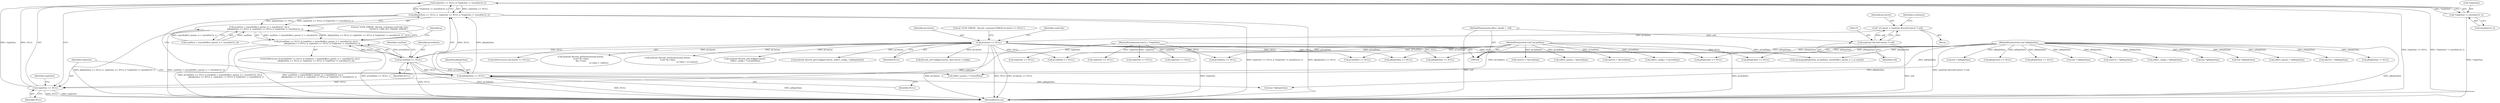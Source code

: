digraph "0_Android_aeea52da00d210587fb3ed895de3d5f2e0264c88_6@API" {
"1000374" [label="(Call,replySize == NULL || *replySize != sizeof(int32_t))"];
"1000375" [label="(Call,replySize == NULL)"];
"1000111" [label="(MethodParameterIn,uint32_t *replySize)"];
"1000371" [label="(Call,pReplyData == NULL)"];
"1000112" [label="(MethodParameterIn,void *pReplyData)"];
"1000359" [label="(Call,pCmdData == NULL)"];
"1000110" [label="(MethodParameterIn,void *pCmdData)"];
"1000127" [label="(Call,pContext == NULL)"];
"1000115" [label="(Call,* pContext = (android::ReverbContext *) self)"];
"1000117" [label="(Call,(android::ReverbContext *) self)"];
"1000107" [label="(MethodParameterIn,effect_handle_t  self)"];
"1000378" [label="(Call,*replySize != sizeof(int32_t))"];
"1000370" [label="(Call,pReplyData == NULL ||  replySize == NULL || *replySize != sizeof(int32_t))"];
"1000362" [label="(Call,(cmdSize < (sizeof(effect_param_t) + sizeof(int32_t))) ||\n                    pReplyData == NULL ||  replySize == NULL || *replySize != sizeof(int32_t))"];
"1000358" [label="(Call,pCmdData == NULL || (cmdSize < (sizeof(effect_param_t) + sizeof(int32_t))) ||\n                    pReplyData == NULL ||  replySize == NULL || *replySize != sizeof(int32_t))"];
"1000183" [label="(Call,replySize == NULL)"];
"1000377" [label="(Identifier,NULL)"];
"1000392" [label="(Call,(effect_param_t *) pCmdData)"];
"1000199" [label="(Call,(int *) pReplyData)"];
"1000113" [label="(Block,)"];
"1000115" [label="(Call,* pContext = (android::ReverbContext *) self)"];
"1000271" [label="(Call,pReplyData == NULL)"];
"1000431" [label="(Call,pReplyData == NULL)"];
"1000126" [label="(ControlStructure,if (pContext == NULL))"];
"1000543" [label="(Call,pCmdData == NULL)"];
"1000373" [label="(Identifier,NULL)"];
"1000211" [label="(Call,pReplyData == NULL)"];
"1000146" [label="(Call,replySize == NULL)"];
"1000668" [label="(MethodReturn,int)"];
"1000364" [label="(Identifier,cmdSize)"];
"1000410" [label="(Call,(int *)pReplyData)"];
"1000361" [label="(Identifier,NULL)"];
"1000372" [label="(Identifier,pReplyData)"];
"1000381" [label="(Call,sizeof(int32_t))"];
"1000379" [label="(Call,*replySize)"];
"1000370" [label="(Call,pReplyData == NULL ||  replySize == NULL || *replySize != sizeof(int32_t))"];
"1000142" [label="(Call,pReplyData == NULL)"];
"1000179" [label="(Call,pReplyData == NULL)"];
"1000327" [label="(Call,android::Reverb_getParameter(pContext,\n (void *)p->data,\n &p->vsize,\n                                                          p->data + voffset))"];
"1000380" [label="(Identifier,replySize)"];
"1000162" [label="(Call,(int *) pReplyData)"];
"1000608" [label="(Call,(uint32_t *)pReplyData)"];
"1000363" [label="(Call,cmdSize < (sizeof(effect_param_t) + sizeof(int32_t)))"];
"1000378" [label="(Call,*replySize != sizeof(int32_t))"];
"1000231" [label="(Call,(effect_config_t *)pReplyData)"];
"1000111" [label="(MethodParameterIn,uint32_t *replySize)"];
"1000110" [label="(MethodParameterIn,void *pCmdData)"];
"1000413" [label="(Call,android::Reverb_setParameter(pContext,\n (void *)p->data,\n                                                              p->data + p->psize))"];
"1000502" [label="(Call,pReplyData == NULL)"];
"1000253" [label="(Call,pCmdData == NULL)"];
"1000137" [label="(Identifier,cmdCode)"];
"1000202" [label="(Call,android::Reverb_setConfig(pContext,\n (effect_config_t *) pCmdData))"];
"1000459" [label="(Call,(int *)pReplyData)"];
"1000375" [label="(Call,replySize == NULL)"];
"1000572" [label="(Call,(uint32_t *)pCmdData)"];
"1000116" [label="(Identifier,pContext)"];
"1000107" [label="(MethodParameterIn,effect_handle_t  self)"];
"1000530" [label="(Call,(int *)pReplyData)"];
"1000362" [label="(Call,(cmdSize < (sizeof(effect_param_t) + sizeof(int32_t))) ||\n                    pReplyData == NULL ||  replySize == NULL || *replySize != sizeof(int32_t))"];
"1000371" [label="(Call,pReplyData == NULL)"];
"1000229" [label="(Call,android::Reverb_getConfig(pContext, (effect_config_t *)pReplyData))"];
"1000357" [label="(ControlStructure,if (pCmdData == NULL || (cmdSize < (sizeof(effect_param_t) + sizeof(int32_t))) ||\n                    pReplyData == NULL ||  replySize == NULL || *replySize != sizeof(int32_t)))"];
"1000385" [label="(Literal,\"\tLVM_ERROR : Reverb_command cmdCode Case: \"\n                         \"EFFECT_CMD_SET_PARAM: ERROR\")"];
"1000170" [label="(Call,pCmdData == NULL)"];
"1000124" [label="(Identifier,LvmStatus)"];
"1000304" [label="(Call,(effect_param_t *)pReplyData)"];
"1000358" [label="(Call,pCmdData == NULL || (cmdSize < (sizeof(effect_param_t) + sizeof(int32_t))) ||\n                    pReplyData == NULL ||  replySize == NULL || *replySize != sizeof(int32_t))"];
"1000117" [label="(Call,(android::ReverbContext *) self)"];
"1000359" [label="(Call,pCmdData == NULL)"];
"1000129" [label="(Identifier,NULL)"];
"1000376" [label="(Identifier,replySize)"];
"1000119" [label="(Identifier,self)"];
"1000248" [label="(Call,(effect_param_t *)pCmdData)"];
"1000275" [label="(Call,replySize == NULL)"];
"1000127" [label="(Call,pContext == NULL)"];
"1000599" [label="(Call,(uint32_t *)pReplyData)"];
"1000589" [label="(Call,(uint32_t *)pCmdData)"];
"1000559" [label="(Call,pReplyData != NULL)"];
"1000204" [label="(Call,(effect_config_t *) pCmdData)"];
"1000215" [label="(Call,replySize == NULL)"];
"1000293" [label="(Call,memcpy(pReplyData, pCmdData, sizeof(effect_param_t) + p->psize))"];
"1000112" [label="(MethodParameterIn,void *pReplyData)"];
"1000374" [label="(Call,replySize == NULL || *replySize != sizeof(int32_t))"];
"1000128" [label="(Identifier,pContext)"];
"1000132" [label="(Literal,\"\tLVM_ERROR : Reverb_command ERROR pContext == NULL\")"];
"1000236" [label="(Call,Reverb_setConfig(pContext, &pContext->config))"];
"1000391" [label="(Identifier,p)"];
"1000360" [label="(Identifier,pCmdData)"];
"1000374" -> "1000370"  [label="AST: "];
"1000374" -> "1000375"  [label="CFG: "];
"1000374" -> "1000378"  [label="CFG: "];
"1000375" -> "1000374"  [label="AST: "];
"1000378" -> "1000374"  [label="AST: "];
"1000370" -> "1000374"  [label="CFG: "];
"1000374" -> "1000668"  [label="DDG: replySize == NULL"];
"1000374" -> "1000668"  [label="DDG: *replySize != sizeof(int32_t)"];
"1000374" -> "1000370"  [label="DDG: replySize == NULL"];
"1000374" -> "1000370"  [label="DDG: *replySize != sizeof(int32_t)"];
"1000375" -> "1000374"  [label="DDG: replySize"];
"1000375" -> "1000374"  [label="DDG: NULL"];
"1000378" -> "1000374"  [label="DDG: *replySize"];
"1000375" -> "1000377"  [label="CFG: "];
"1000376" -> "1000375"  [label="AST: "];
"1000377" -> "1000375"  [label="AST: "];
"1000380" -> "1000375"  [label="CFG: "];
"1000375" -> "1000668"  [label="DDG: replySize"];
"1000375" -> "1000668"  [label="DDG: NULL"];
"1000111" -> "1000375"  [label="DDG: replySize"];
"1000371" -> "1000375"  [label="DDG: NULL"];
"1000111" -> "1000106"  [label="AST: "];
"1000111" -> "1000668"  [label="DDG: replySize"];
"1000111" -> "1000146"  [label="DDG: replySize"];
"1000111" -> "1000183"  [label="DDG: replySize"];
"1000111" -> "1000215"  [label="DDG: replySize"];
"1000111" -> "1000275"  [label="DDG: replySize"];
"1000371" -> "1000370"  [label="AST: "];
"1000371" -> "1000373"  [label="CFG: "];
"1000372" -> "1000371"  [label="AST: "];
"1000373" -> "1000371"  [label="AST: "];
"1000376" -> "1000371"  [label="CFG: "];
"1000370" -> "1000371"  [label="CFG: "];
"1000371" -> "1000668"  [label="DDG: NULL"];
"1000371" -> "1000668"  [label="DDG: pReplyData"];
"1000371" -> "1000370"  [label="DDG: pReplyData"];
"1000371" -> "1000370"  [label="DDG: NULL"];
"1000112" -> "1000371"  [label="DDG: pReplyData"];
"1000359" -> "1000371"  [label="DDG: NULL"];
"1000371" -> "1000410"  [label="DDG: pReplyData"];
"1000112" -> "1000106"  [label="AST: "];
"1000112" -> "1000668"  [label="DDG: pReplyData"];
"1000112" -> "1000142"  [label="DDG: pReplyData"];
"1000112" -> "1000162"  [label="DDG: pReplyData"];
"1000112" -> "1000179"  [label="DDG: pReplyData"];
"1000112" -> "1000199"  [label="DDG: pReplyData"];
"1000112" -> "1000211"  [label="DDG: pReplyData"];
"1000112" -> "1000231"  [label="DDG: pReplyData"];
"1000112" -> "1000271"  [label="DDG: pReplyData"];
"1000112" -> "1000293"  [label="DDG: pReplyData"];
"1000112" -> "1000304"  [label="DDG: pReplyData"];
"1000112" -> "1000410"  [label="DDG: pReplyData"];
"1000112" -> "1000431"  [label="DDG: pReplyData"];
"1000112" -> "1000459"  [label="DDG: pReplyData"];
"1000112" -> "1000502"  [label="DDG: pReplyData"];
"1000112" -> "1000530"  [label="DDG: pReplyData"];
"1000112" -> "1000559"  [label="DDG: pReplyData"];
"1000112" -> "1000599"  [label="DDG: pReplyData"];
"1000112" -> "1000608"  [label="DDG: pReplyData"];
"1000359" -> "1000358"  [label="AST: "];
"1000359" -> "1000361"  [label="CFG: "];
"1000360" -> "1000359"  [label="AST: "];
"1000361" -> "1000359"  [label="AST: "];
"1000364" -> "1000359"  [label="CFG: "];
"1000358" -> "1000359"  [label="CFG: "];
"1000359" -> "1000668"  [label="DDG: NULL"];
"1000359" -> "1000668"  [label="DDG: pCmdData"];
"1000359" -> "1000358"  [label="DDG: pCmdData"];
"1000359" -> "1000358"  [label="DDG: NULL"];
"1000110" -> "1000359"  [label="DDG: pCmdData"];
"1000127" -> "1000359"  [label="DDG: NULL"];
"1000359" -> "1000392"  [label="DDG: pCmdData"];
"1000110" -> "1000106"  [label="AST: "];
"1000110" -> "1000668"  [label="DDG: pCmdData"];
"1000110" -> "1000170"  [label="DDG: pCmdData"];
"1000110" -> "1000204"  [label="DDG: pCmdData"];
"1000110" -> "1000248"  [label="DDG: pCmdData"];
"1000110" -> "1000253"  [label="DDG: pCmdData"];
"1000110" -> "1000293"  [label="DDG: pCmdData"];
"1000110" -> "1000392"  [label="DDG: pCmdData"];
"1000110" -> "1000543"  [label="DDG: pCmdData"];
"1000110" -> "1000572"  [label="DDG: pCmdData"];
"1000110" -> "1000589"  [label="DDG: pCmdData"];
"1000127" -> "1000126"  [label="AST: "];
"1000127" -> "1000129"  [label="CFG: "];
"1000128" -> "1000127"  [label="AST: "];
"1000129" -> "1000127"  [label="AST: "];
"1000132" -> "1000127"  [label="CFG: "];
"1000137" -> "1000127"  [label="CFG: "];
"1000127" -> "1000668"  [label="DDG: NULL"];
"1000127" -> "1000668"  [label="DDG: pContext == NULL"];
"1000127" -> "1000668"  [label="DDG: pContext"];
"1000115" -> "1000127"  [label="DDG: pContext"];
"1000127" -> "1000142"  [label="DDG: NULL"];
"1000127" -> "1000170"  [label="DDG: NULL"];
"1000127" -> "1000202"  [label="DDG: pContext"];
"1000127" -> "1000211"  [label="DDG: NULL"];
"1000127" -> "1000229"  [label="DDG: pContext"];
"1000127" -> "1000236"  [label="DDG: pContext"];
"1000127" -> "1000253"  [label="DDG: NULL"];
"1000127" -> "1000327"  [label="DDG: pContext"];
"1000127" -> "1000413"  [label="DDG: pContext"];
"1000127" -> "1000431"  [label="DDG: NULL"];
"1000127" -> "1000502"  [label="DDG: NULL"];
"1000127" -> "1000543"  [label="DDG: NULL"];
"1000115" -> "1000113"  [label="AST: "];
"1000115" -> "1000117"  [label="CFG: "];
"1000116" -> "1000115"  [label="AST: "];
"1000117" -> "1000115"  [label="AST: "];
"1000124" -> "1000115"  [label="CFG: "];
"1000115" -> "1000668"  [label="DDG: (android::ReverbContext *) self"];
"1000117" -> "1000115"  [label="DDG: self"];
"1000117" -> "1000119"  [label="CFG: "];
"1000118" -> "1000117"  [label="AST: "];
"1000119" -> "1000117"  [label="AST: "];
"1000117" -> "1000668"  [label="DDG: self"];
"1000107" -> "1000117"  [label="DDG: self"];
"1000107" -> "1000106"  [label="AST: "];
"1000107" -> "1000668"  [label="DDG: self"];
"1000378" -> "1000381"  [label="CFG: "];
"1000379" -> "1000378"  [label="AST: "];
"1000381" -> "1000378"  [label="AST: "];
"1000378" -> "1000668"  [label="DDG: *replySize"];
"1000370" -> "1000362"  [label="AST: "];
"1000362" -> "1000370"  [label="CFG: "];
"1000370" -> "1000668"  [label="DDG: replySize == NULL || *replySize != sizeof(int32_t)"];
"1000370" -> "1000668"  [label="DDG: pReplyData == NULL"];
"1000370" -> "1000362"  [label="DDG: pReplyData == NULL"];
"1000370" -> "1000362"  [label="DDG: replySize == NULL || *replySize != sizeof(int32_t)"];
"1000362" -> "1000358"  [label="AST: "];
"1000362" -> "1000363"  [label="CFG: "];
"1000363" -> "1000362"  [label="AST: "];
"1000358" -> "1000362"  [label="CFG: "];
"1000362" -> "1000668"  [label="DDG: pReplyData == NULL ||  replySize == NULL || *replySize != sizeof(int32_t)"];
"1000362" -> "1000668"  [label="DDG: cmdSize < (sizeof(effect_param_t) + sizeof(int32_t))"];
"1000362" -> "1000358"  [label="DDG: cmdSize < (sizeof(effect_param_t) + sizeof(int32_t))"];
"1000362" -> "1000358"  [label="DDG: pReplyData == NULL ||  replySize == NULL || *replySize != sizeof(int32_t)"];
"1000363" -> "1000362"  [label="DDG: cmdSize"];
"1000363" -> "1000362"  [label="DDG: sizeof(effect_param_t) + sizeof(int32_t)"];
"1000358" -> "1000357"  [label="AST: "];
"1000385" -> "1000358"  [label="CFG: "];
"1000391" -> "1000358"  [label="CFG: "];
"1000358" -> "1000668"  [label="DDG: pCmdData == NULL || (cmdSize < (sizeof(effect_param_t) + sizeof(int32_t))) ||\n                    pReplyData == NULL ||  replySize == NULL || *replySize != sizeof(int32_t)"];
"1000358" -> "1000668"  [label="DDG: (cmdSize < (sizeof(effect_param_t) + sizeof(int32_t))) ||\n                    pReplyData == NULL ||  replySize == NULL || *replySize != sizeof(int32_t)"];
"1000358" -> "1000668"  [label="DDG: pCmdData == NULL"];
}
